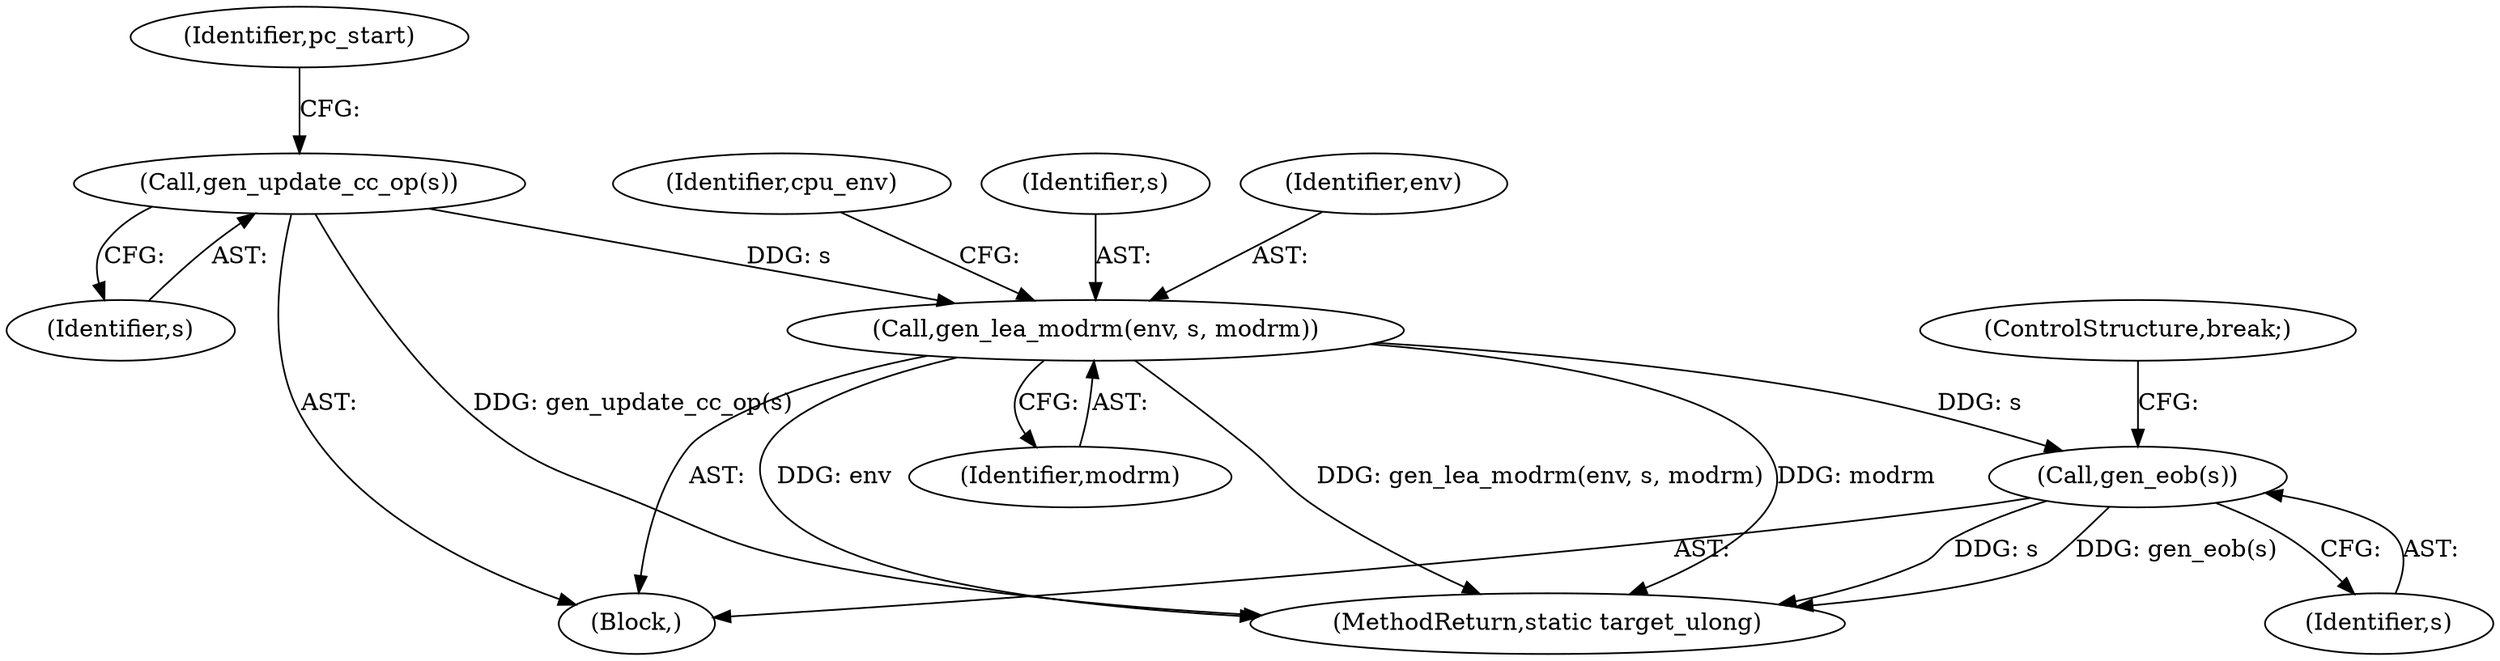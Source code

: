 digraph "0_qemu_30663fd26c0307e414622c7a8607fbc04f92ec14@pointer" {
"1009487" [label="(Call,gen_lea_modrm(env, s, modrm))"];
"1009479" [label="(Call,gen_update_cc_op(s))"];
"1009502" [label="(Call,gen_eob(s))"];
"1008502" [label="(Block,)"];
"1009492" [label="(Identifier,cpu_env)"];
"1009483" [label="(Identifier,pc_start)"];
"1009490" [label="(Identifier,modrm)"];
"1011840" [label="(MethodReturn,static target_ulong)"];
"1009479" [label="(Call,gen_update_cc_op(s))"];
"1009503" [label="(Identifier,s)"];
"1009489" [label="(Identifier,s)"];
"1009502" [label="(Call,gen_eob(s))"];
"1009480" [label="(Identifier,s)"];
"1009504" [label="(ControlStructure,break;)"];
"1009487" [label="(Call,gen_lea_modrm(env, s, modrm))"];
"1009488" [label="(Identifier,env)"];
"1009487" -> "1008502"  [label="AST: "];
"1009487" -> "1009490"  [label="CFG: "];
"1009488" -> "1009487"  [label="AST: "];
"1009489" -> "1009487"  [label="AST: "];
"1009490" -> "1009487"  [label="AST: "];
"1009492" -> "1009487"  [label="CFG: "];
"1009487" -> "1011840"  [label="DDG: env"];
"1009487" -> "1011840"  [label="DDG: gen_lea_modrm(env, s, modrm)"];
"1009487" -> "1011840"  [label="DDG: modrm"];
"1009479" -> "1009487"  [label="DDG: s"];
"1009487" -> "1009502"  [label="DDG: s"];
"1009479" -> "1008502"  [label="AST: "];
"1009479" -> "1009480"  [label="CFG: "];
"1009480" -> "1009479"  [label="AST: "];
"1009483" -> "1009479"  [label="CFG: "];
"1009479" -> "1011840"  [label="DDG: gen_update_cc_op(s)"];
"1009502" -> "1008502"  [label="AST: "];
"1009502" -> "1009503"  [label="CFG: "];
"1009503" -> "1009502"  [label="AST: "];
"1009504" -> "1009502"  [label="CFG: "];
"1009502" -> "1011840"  [label="DDG: gen_eob(s)"];
"1009502" -> "1011840"  [label="DDG: s"];
}
